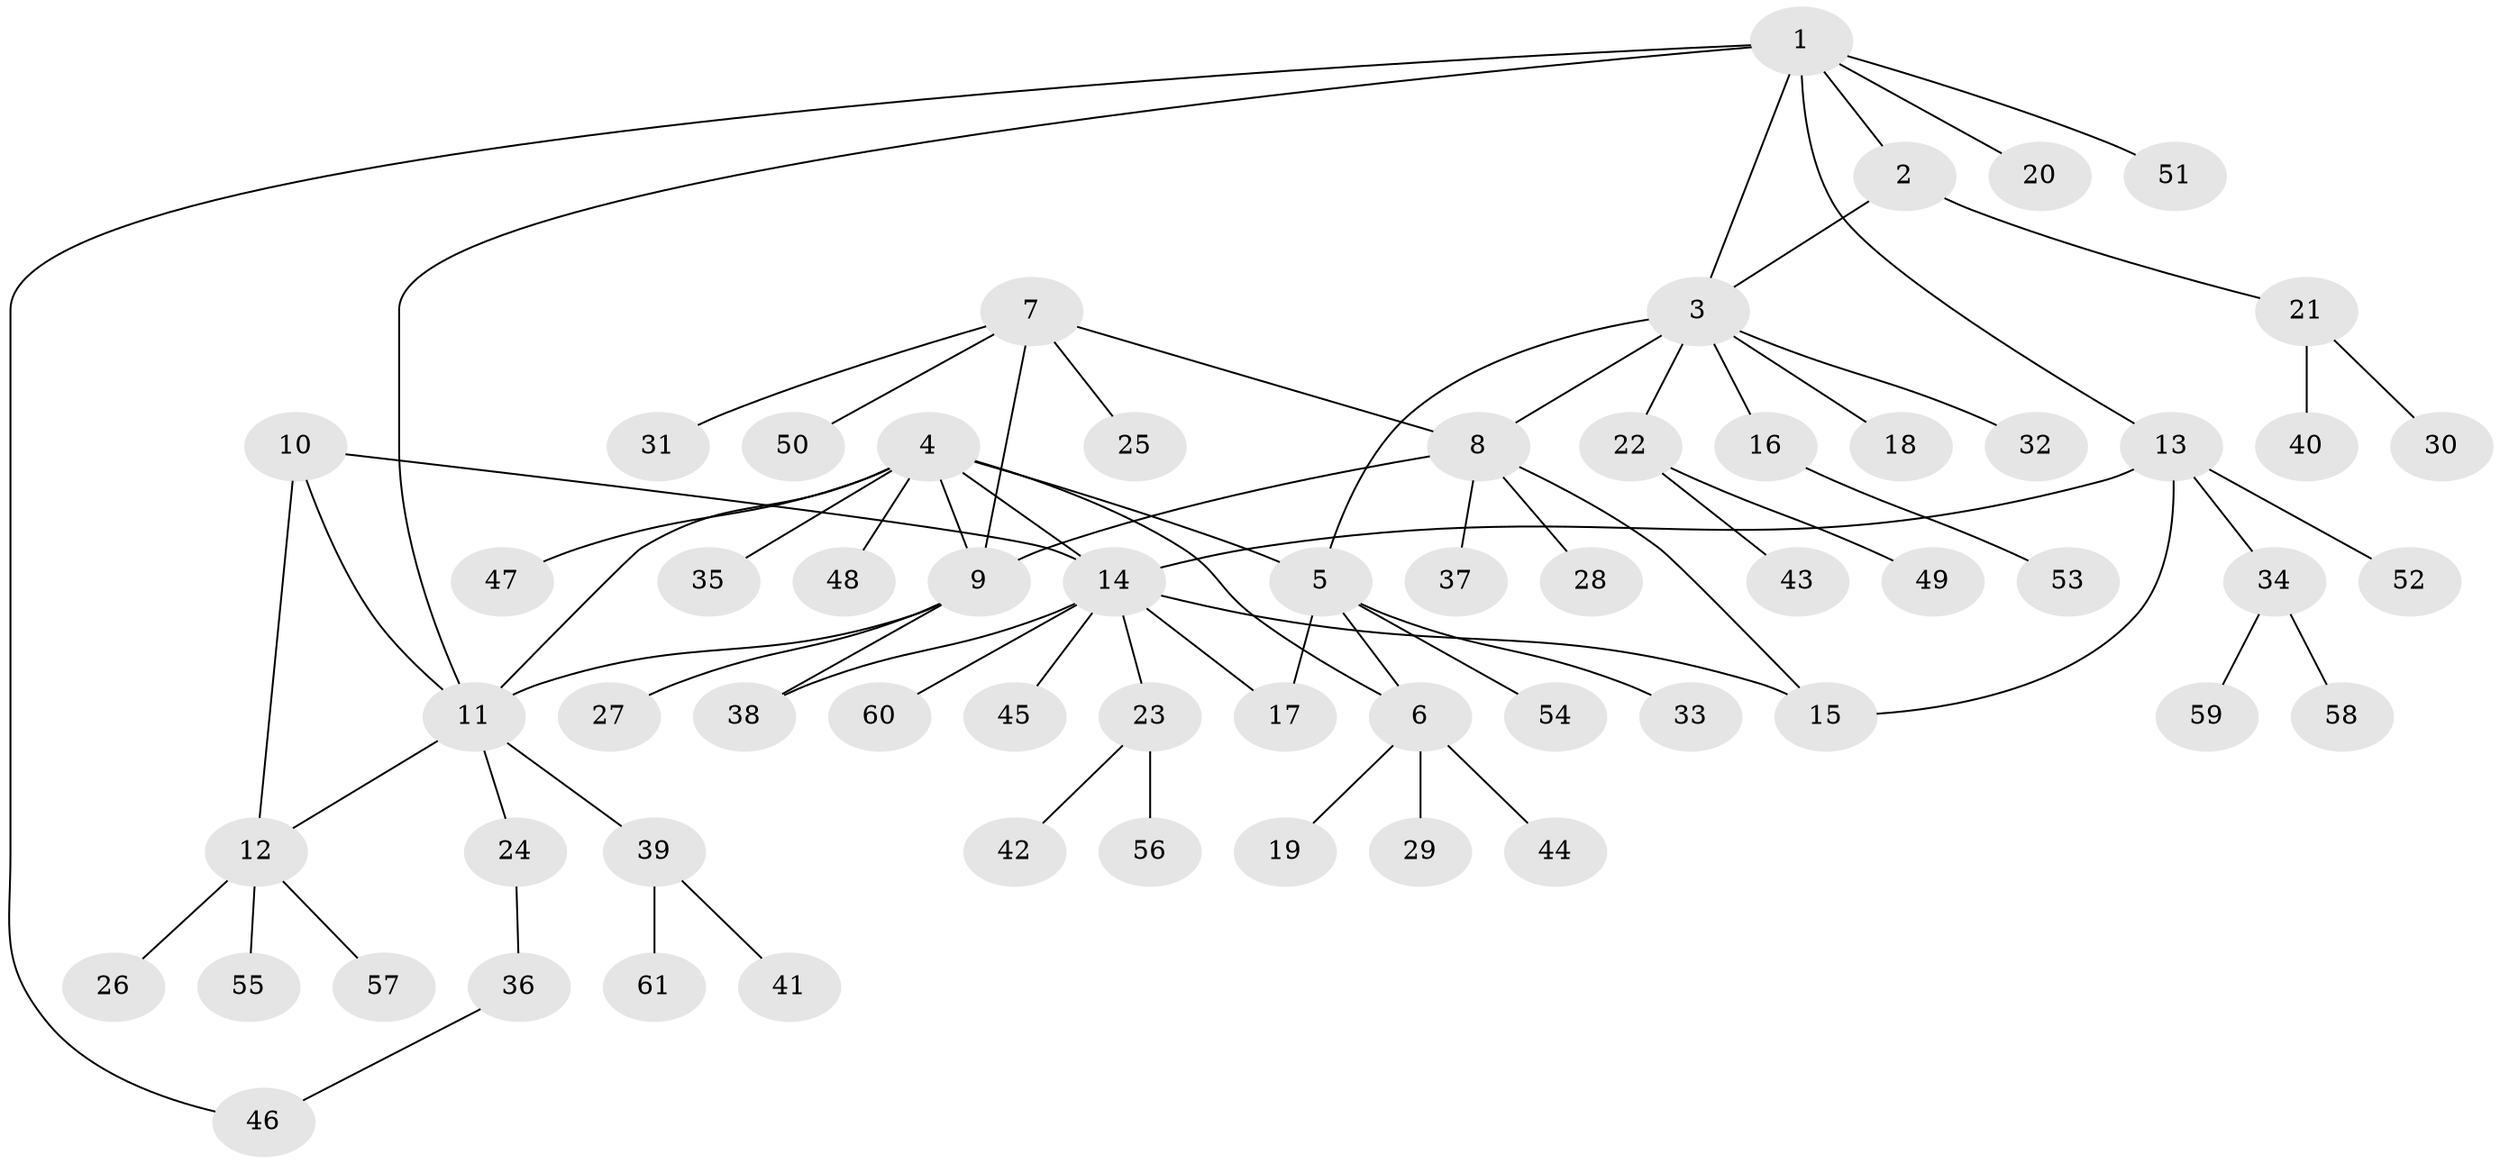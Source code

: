 // coarse degree distribution, {6: 0.023255813953488372, 3: 0.06976744186046512, 7: 0.06976744186046512, 5: 0.06976744186046512, 4: 0.09302325581395349, 8: 0.023255813953488372, 2: 0.20930232558139536, 1: 0.4418604651162791}
// Generated by graph-tools (version 1.1) at 2025/52/03/04/25 22:52:31]
// undirected, 61 vertices, 74 edges
graph export_dot {
  node [color=gray90,style=filled];
  1;
  2;
  3;
  4;
  5;
  6;
  7;
  8;
  9;
  10;
  11;
  12;
  13;
  14;
  15;
  16;
  17;
  18;
  19;
  20;
  21;
  22;
  23;
  24;
  25;
  26;
  27;
  28;
  29;
  30;
  31;
  32;
  33;
  34;
  35;
  36;
  37;
  38;
  39;
  40;
  41;
  42;
  43;
  44;
  45;
  46;
  47;
  48;
  49;
  50;
  51;
  52;
  53;
  54;
  55;
  56;
  57;
  58;
  59;
  60;
  61;
  1 -- 2;
  1 -- 3;
  1 -- 11;
  1 -- 13;
  1 -- 20;
  1 -- 46;
  1 -- 51;
  2 -- 3;
  2 -- 21;
  3 -- 5;
  3 -- 8;
  3 -- 16;
  3 -- 18;
  3 -- 22;
  3 -- 32;
  4 -- 5;
  4 -- 6;
  4 -- 9;
  4 -- 11;
  4 -- 14;
  4 -- 35;
  4 -- 47;
  4 -- 48;
  5 -- 6;
  5 -- 17;
  5 -- 33;
  5 -- 54;
  6 -- 19;
  6 -- 29;
  6 -- 44;
  7 -- 8;
  7 -- 9;
  7 -- 25;
  7 -- 31;
  7 -- 50;
  8 -- 9;
  8 -- 15;
  8 -- 28;
  8 -- 37;
  9 -- 11;
  9 -- 27;
  9 -- 38;
  10 -- 11;
  10 -- 12;
  10 -- 14;
  11 -- 12;
  11 -- 24;
  11 -- 39;
  12 -- 26;
  12 -- 55;
  12 -- 57;
  13 -- 14;
  13 -- 15;
  13 -- 34;
  13 -- 52;
  14 -- 15;
  14 -- 17;
  14 -- 23;
  14 -- 38;
  14 -- 45;
  14 -- 60;
  16 -- 53;
  21 -- 30;
  21 -- 40;
  22 -- 43;
  22 -- 49;
  23 -- 42;
  23 -- 56;
  24 -- 36;
  34 -- 58;
  34 -- 59;
  36 -- 46;
  39 -- 41;
  39 -- 61;
}
